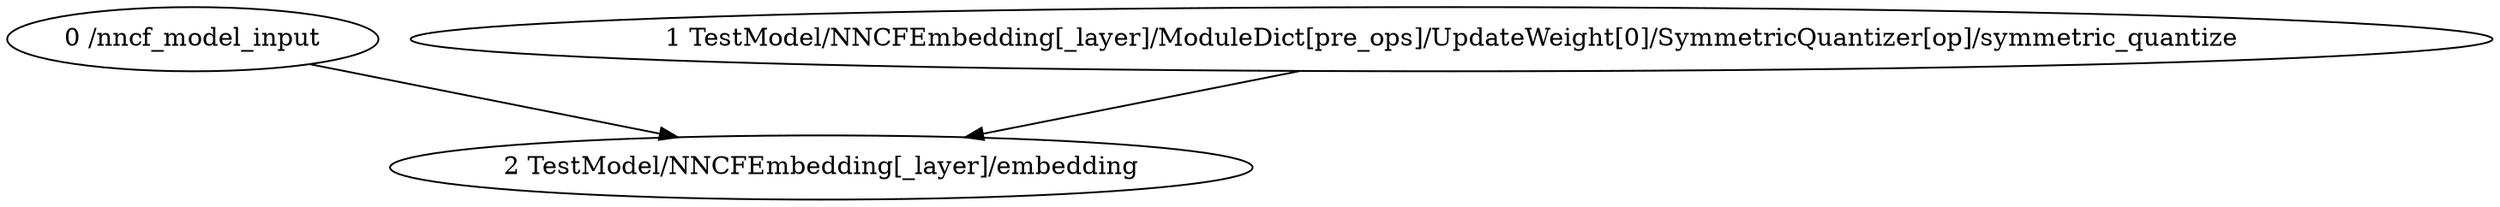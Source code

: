 strict digraph  {
"0 /nncf_model_input" [id=0, scope="", type=nncf_model_input];
"1 TestModel/NNCFEmbedding[_layer]/ModuleDict[pre_ops]/UpdateWeight[0]/SymmetricQuantizer[op]/symmetric_quantize" [id=1, scope="TestModel/NNCFEmbedding[_layer]/ModuleDict[pre_ops]/UpdateWeight[0]/SymmetricQuantizer[op]", type=symmetric_quantize];
"2 TestModel/NNCFEmbedding[_layer]/embedding" [id=2, scope="TestModel/NNCFEmbedding[_layer]", type=embedding];
"0 /nncf_model_input" -> "2 TestModel/NNCFEmbedding[_layer]/embedding";
"1 TestModel/NNCFEmbedding[_layer]/ModuleDict[pre_ops]/UpdateWeight[0]/SymmetricQuantizer[op]/symmetric_quantize" -> "2 TestModel/NNCFEmbedding[_layer]/embedding";
}
